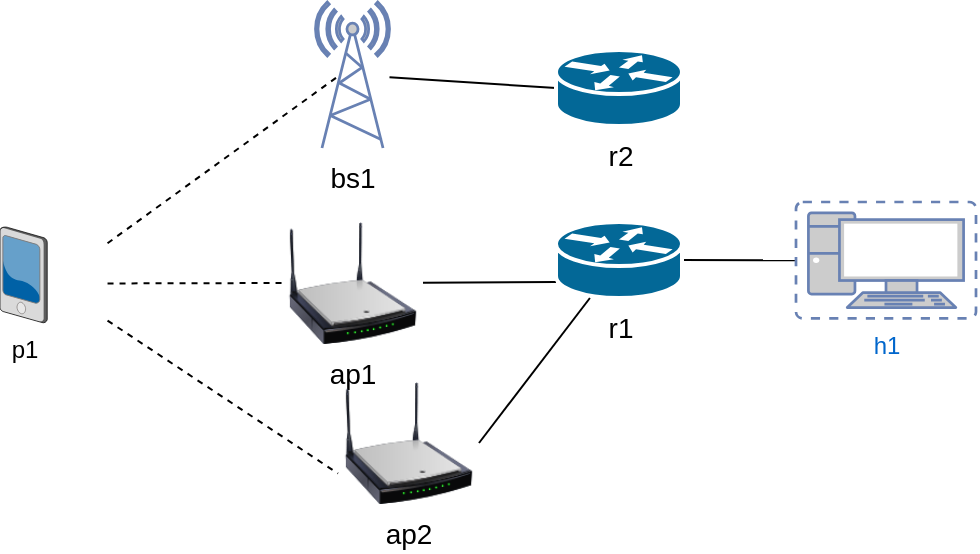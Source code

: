 <mxfile version="12.9.10" type="github" pages="4">
  <diagram id="WlhMQushrt4GDDDvZ9ph" name="功能验证_拓扑">
    <mxGraphModel dx="946" dy="467" grid="0" gridSize="10" guides="1" tooltips="1" connect="1" arrows="1" fold="1" page="1" pageScale="1" pageWidth="827" pageHeight="1169" math="0" shadow="0">
      <root>
        <mxCell id="0" />
        <mxCell id="1" parent="0" />
        <mxCell id="GtTl_xB2IYxBkrMz_1nD-1" style="edgeStyle=none;rounded=0;orthogonalLoop=1;jettySize=auto;html=1;endArrow=none;endFill=0;entryX=0;entryY=0.789;entryDx=0;entryDy=0;entryPerimeter=0;" edge="1" parent="1" source="GtTl_xB2IYxBkrMz_1nD-13" target="GtTl_xB2IYxBkrMz_1nD-15">
          <mxGeometry relative="1" as="geometry">
            <mxPoint x="390" y="300" as="sourcePoint" />
            <mxPoint x="456.24" y="252" as="targetPoint" />
          </mxGeometry>
        </mxCell>
        <mxCell id="GtTl_xB2IYxBkrMz_1nD-2" value="&lt;font style=&quot;font-size: 14px&quot; color=&quot;#000000&quot;&gt;bs1&lt;/font&gt;" style="fontColor=#0066CC;verticalAlign=top;verticalLabelPosition=bottom;labelPosition=center;align=center;html=1;outlineConnect=0;fillColor=#CCCCCC;strokeColor=#6881B3;gradientColor=none;gradientDirection=north;strokeWidth=2;shape=mxgraph.networks.radio_tower;" vertex="1" parent="1">
          <mxGeometry x="339.75" y="90" width="37" height="73" as="geometry" />
        </mxCell>
        <mxCell id="GtTl_xB2IYxBkrMz_1nD-7" style="edgeStyle=none;rounded=0;orthogonalLoop=1;jettySize=auto;html=1;endArrow=none;endFill=0;exitX=0;exitY=0.5;exitDx=0;exitDy=0;exitPerimeter=0;" edge="1" parent="1" target="GtTl_xB2IYxBkrMz_1nD-2" source="GtTl_xB2IYxBkrMz_1nD-23">
          <mxGeometry relative="1" as="geometry">
            <mxPoint x="400" y="160" as="targetPoint" />
            <mxPoint x="450" y="200" as="sourcePoint" />
          </mxGeometry>
        </mxCell>
        <mxCell id="GtTl_xB2IYxBkrMz_1nD-13" value="&lt;font style=&quot;font-size: 14px&quot;&gt;ap1&lt;/font&gt;" style="image;html=1;labelBackgroundColor=#ffffff;image=img/lib/clip_art/networking/Wireless_Router_N_128x128.png" vertex="1" parent="1">
          <mxGeometry x="323" y="200" width="70.5" height="61" as="geometry" />
        </mxCell>
        <mxCell id="GtTl_xB2IYxBkrMz_1nD-14" style="rounded=0;orthogonalLoop=1;jettySize=auto;html=1;entryX=0;entryY=0.5;entryDx=0;entryDy=0;entryPerimeter=0;strokeWidth=1;endArrow=none;endFill=0;exitX=1;exitY=0.5;exitDx=0;exitDy=0;exitPerimeter=0;" edge="1" parent="1" target="GtTl_xB2IYxBkrMz_1nD-16" source="GtTl_xB2IYxBkrMz_1nD-15">
          <mxGeometry relative="1" as="geometry">
            <mxPoint x="510" y="270" as="sourcePoint" />
          </mxGeometry>
        </mxCell>
        <mxCell id="GtTl_xB2IYxBkrMz_1nD-15" value="&lt;span style=&quot;font-size: 14px&quot;&gt;r1&lt;/span&gt;" style="shape=mxgraph.cisco.routers.router;html=1;dashed=0;fillColor=#036897;strokeColor=#ffffff;strokeWidth=2;verticalLabelPosition=bottom;verticalAlign=top" vertex="1" parent="1">
          <mxGeometry x="460" y="200" width="63" height="38" as="geometry" />
        </mxCell>
        <mxCell id="GtTl_xB2IYxBkrMz_1nD-16" value="h1" style="fontColor=#0066CC;verticalAlign=top;verticalLabelPosition=bottom;labelPosition=center;align=center;html=1;outlineConnect=0;fillColor=#CCCCCC;strokeColor=#6881B3;gradientColor=none;gradientDirection=north;strokeWidth=2;shape=mxgraph.networks.virtual_pc;" vertex="1" parent="1">
          <mxGeometry x="580" y="190" width="90" height="58.21" as="geometry" />
        </mxCell>
        <mxCell id="GtTl_xB2IYxBkrMz_1nD-18" value="" style="endArrow=none;html=1;entryX=0.33;entryY=0.5;entryDx=0;entryDy=0;entryPerimeter=0;dashed=1;" edge="1" parent="1" target="GtTl_xB2IYxBkrMz_1nD-2">
          <mxGeometry width="50" height="50" relative="1" as="geometry">
            <mxPoint x="235.77" y="210.609" as="sourcePoint" />
            <mxPoint x="220" y="130" as="targetPoint" />
          </mxGeometry>
        </mxCell>
        <mxCell id="GtTl_xB2IYxBkrMz_1nD-19" value="" style="endArrow=none;html=1;entryX=0;entryY=0.5;entryDx=0;entryDy=0;dashed=1;" edge="1" parent="1" target="GtTl_xB2IYxBkrMz_1nD-13">
          <mxGeometry width="50" height="50" relative="1" as="geometry">
            <mxPoint x="235.77" y="230.724" as="sourcePoint" />
            <mxPoint x="345.21" y="156.5" as="targetPoint" />
          </mxGeometry>
        </mxCell>
        <mxCell id="GtTl_xB2IYxBkrMz_1nD-20" value="&lt;font style=&quot;font-size: 14px&quot;&gt;ap2&lt;/font&gt;" style="image;html=1;labelBackgroundColor=#ffffff;image=img/lib/clip_art/networking/Wireless_Router_N_128x128.png" vertex="1" parent="1">
          <mxGeometry x="351" y="280" width="70.5" height="61" as="geometry" />
        </mxCell>
        <mxCell id="GtTl_xB2IYxBkrMz_1nD-21" value="" style="endArrow=none;html=1;dashed=1;entryX=0;entryY=0.75;entryDx=0;entryDy=0;" edge="1" parent="1" target="GtTl_xB2IYxBkrMz_1nD-20">
          <mxGeometry width="50" height="50" relative="1" as="geometry">
            <mxPoint x="235.77" y="249.296" as="sourcePoint" />
            <mxPoint x="316.25" y="270.5" as="targetPoint" />
          </mxGeometry>
        </mxCell>
        <mxCell id="GtTl_xB2IYxBkrMz_1nD-22" value="" style="endArrow=none;html=1;exitX=1;exitY=0.5;exitDx=0;exitDy=0;" edge="1" parent="1" source="GtTl_xB2IYxBkrMz_1nD-20" target="GtTl_xB2IYxBkrMz_1nD-15">
          <mxGeometry width="50" height="50" relative="1" as="geometry">
            <mxPoint x="440" y="340" as="sourcePoint" />
            <mxPoint x="490" y="290" as="targetPoint" />
          </mxGeometry>
        </mxCell>
        <mxCell id="GtTl_xB2IYxBkrMz_1nD-23" value="&lt;span style=&quot;font-size: 14px&quot;&gt;r2&lt;/span&gt;" style="shape=mxgraph.cisco.routers.router;html=1;dashed=0;fillColor=#036897;strokeColor=#ffffff;strokeWidth=2;verticalLabelPosition=bottom;verticalAlign=top" vertex="1" parent="1">
          <mxGeometry x="460" y="114" width="63" height="38" as="geometry" />
        </mxCell>
        <mxCell id="gSzLC6qSZZE20J0BhAOG-1" value="p1" style="verticalLabelPosition=bottom;aspect=fixed;html=1;verticalAlign=top;strokeColor=none;align=center;outlineConnect=0;shape=mxgraph.citrix.pda;" vertex="1" parent="1">
          <mxGeometry x="182" y="202.42" width="23.62" height="48.04" as="geometry" />
        </mxCell>
      </root>
    </mxGraphModel>
  </diagram>
  <diagram id="4Skq3YghH9AyFSyC5aOX" name="典型案例分析">
    <mxGraphModel dx="946" dy="467" grid="0" gridSize="10" guides="1" tooltips="1" connect="1" arrows="1" fold="1" page="1" pageScale="1" pageWidth="827" pageHeight="1169" math="0" shadow="0">
      <root>
        <mxCell id="0fj_DrqJSkPKNxUSJ2uL-0" />
        <mxCell id="0fj_DrqJSkPKNxUSJ2uL-1" parent="0fj_DrqJSkPKNxUSJ2uL-0" />
        <mxCell id="NDfAUJzYUlQAIVKGV1vW-9" value="" style="ellipse;whiteSpace=wrap;html=1;fillColor=#d5e8d4;strokeColor=#82b366;" vertex="1" parent="0fj_DrqJSkPKNxUSJ2uL-1">
          <mxGeometry x="145" y="72.06" width="400" height="330" as="geometry" />
        </mxCell>
        <mxCell id="NDfAUJzYUlQAIVKGV1vW-8" value="" style="ellipse;whiteSpace=wrap;html=1;fillColor=#dae8fc;strokeColor=#6c8ebf;" vertex="1" parent="0fj_DrqJSkPKNxUSJ2uL-1">
          <mxGeometry x="210" y="210" width="270" height="180" as="geometry" />
        </mxCell>
        <mxCell id="0fj_DrqJSkPKNxUSJ2uL-3" value="&lt;font style=&quot;font-size: 14px&quot; color=&quot;#000000&quot;&gt;bs1&lt;/font&gt;" style="fontColor=#0066CC;verticalAlign=top;verticalLabelPosition=bottom;labelPosition=center;align=center;html=1;outlineConnect=0;fillColor=#CCCCCC;strokeColor=#6881B3;gradientColor=none;gradientDirection=north;strokeWidth=2;shape=mxgraph.networks.radio_tower;" vertex="1" parent="0fj_DrqJSkPKNxUSJ2uL-1">
          <mxGeometry x="339.75" y="90" width="37" height="73" as="geometry" />
        </mxCell>
        <mxCell id="0fj_DrqJSkPKNxUSJ2uL-4" value="" style="verticalLabelPosition=bottom;aspect=fixed;html=1;verticalAlign=top;strokeColor=none;align=center;outlineConnect=0;shape=mxgraph.citrix.laptop_2;" vertex="1" parent="0fj_DrqJSkPKNxUSJ2uL-1">
          <mxGeometry x="268.46" y="339.71" width="55.77" height="41.59" as="geometry" />
        </mxCell>
        <mxCell id="0fj_DrqJSkPKNxUSJ2uL-5" style="edgeStyle=none;rounded=0;orthogonalLoop=1;jettySize=auto;html=1;endArrow=none;endFill=0;exitX=0;exitY=0.5;exitDx=0;exitDy=0;exitPerimeter=0;" edge="1" parent="0fj_DrqJSkPKNxUSJ2uL-1" source="0fj_DrqJSkPKNxUSJ2uL-15" target="0fj_DrqJSkPKNxUSJ2uL-3">
          <mxGeometry relative="1" as="geometry">
            <mxPoint x="400" y="160" as="targetPoint" />
            <mxPoint x="450" y="200" as="sourcePoint" />
          </mxGeometry>
        </mxCell>
        <mxCell id="0fj_DrqJSkPKNxUSJ2uL-18" style="edgeStyle=none;rounded=0;orthogonalLoop=1;jettySize=auto;html=1;exitX=0.88;exitY=0.1;exitDx=0;exitDy=0;exitPerimeter=0;entryX=0.12;entryY=0.9;entryDx=0;entryDy=0;entryPerimeter=0;endArrow=none;endFill=0;" edge="1" parent="0fj_DrqJSkPKNxUSJ2uL-1" source="0fj_DrqJSkPKNxUSJ2uL-8" target="0fj_DrqJSkPKNxUSJ2uL-16">
          <mxGeometry relative="1" as="geometry" />
        </mxCell>
        <mxCell id="0fj_DrqJSkPKNxUSJ2uL-8" value="&lt;span style=&quot;font-size: 14px&quot;&gt;r1&lt;/span&gt;" style="shape=mxgraph.cisco.routers.router;html=1;dashed=0;fillColor=#036897;strokeColor=#ffffff;strokeWidth=2;verticalLabelPosition=bottom;verticalAlign=top" vertex="1" parent="0fj_DrqJSkPKNxUSJ2uL-1">
          <mxGeometry x="567" y="196.99" width="63" height="38" as="geometry" />
        </mxCell>
        <mxCell id="0fj_DrqJSkPKNxUSJ2uL-12" value="&lt;font style=&quot;font-size: 14px&quot;&gt;ap1&lt;/font&gt;" style="image;html=1;labelBackgroundColor=#ffffff;image=img/lib/clip_art/networking/Wireless_Router_N_128x128.png" vertex="1" parent="0fj_DrqJSkPKNxUSJ2uL-1">
          <mxGeometry x="398" y="247.85" width="70.5" height="61" as="geometry" />
        </mxCell>
        <mxCell id="0fj_DrqJSkPKNxUSJ2uL-14" value="" style="endArrow=none;html=1;exitX=1;exitY=0.5;exitDx=0;exitDy=0;" edge="1" parent="0fj_DrqJSkPKNxUSJ2uL-1" source="0fj_DrqJSkPKNxUSJ2uL-12" target="0fj_DrqJSkPKNxUSJ2uL-8">
          <mxGeometry width="50" height="50" relative="1" as="geometry">
            <mxPoint x="440" y="340" as="sourcePoint" />
            <mxPoint x="490" y="290" as="targetPoint" />
          </mxGeometry>
        </mxCell>
        <mxCell id="0fj_DrqJSkPKNxUSJ2uL-17" style="rounded=0;orthogonalLoop=1;jettySize=auto;html=1;exitX=1;exitY=0.5;exitDx=0;exitDy=0;exitPerimeter=0;entryX=0;entryY=0.5;entryDx=0;entryDy=0;entryPerimeter=0;endArrow=none;endFill=0;" edge="1" parent="0fj_DrqJSkPKNxUSJ2uL-1" source="0fj_DrqJSkPKNxUSJ2uL-15" target="0fj_DrqJSkPKNxUSJ2uL-16">
          <mxGeometry relative="1" as="geometry" />
        </mxCell>
        <mxCell id="0fj_DrqJSkPKNxUSJ2uL-15" value="&lt;span style=&quot;font-size: 14px&quot;&gt;r2&lt;/span&gt;" style="shape=mxgraph.cisco.routers.router;html=1;dashed=0;fillColor=#036897;strokeColor=#ffffff;strokeWidth=2;verticalLabelPosition=bottom;verticalAlign=top" vertex="1" parent="0fj_DrqJSkPKNxUSJ2uL-1">
          <mxGeometry x="530" y="107.5" width="63" height="38" as="geometry" />
        </mxCell>
        <mxCell id="0fj_DrqJSkPKNxUSJ2uL-25" style="edgeStyle=none;rounded=0;orthogonalLoop=1;jettySize=auto;html=1;exitX=1;exitY=0.5;exitDx=0;exitDy=0;exitPerimeter=0;entryX=0;entryY=0.607;entryDx=0;entryDy=0;entryPerimeter=0;endArrow=none;endFill=0;" edge="1" parent="0fj_DrqJSkPKNxUSJ2uL-1" source="0fj_DrqJSkPKNxUSJ2uL-16" target="0fj_DrqJSkPKNxUSJ2uL-24">
          <mxGeometry relative="1" as="geometry" />
        </mxCell>
        <mxCell id="0fj_DrqJSkPKNxUSJ2uL-16" value="&lt;span style=&quot;font-size: 14px&quot;&gt;r3&lt;/span&gt;" style="shape=mxgraph.cisco.routers.router;html=1;dashed=0;fillColor=#036897;strokeColor=#ffffff;strokeWidth=2;verticalLabelPosition=bottom;verticalAlign=top" vertex="1" parent="0fj_DrqJSkPKNxUSJ2uL-1">
          <mxGeometry x="630" y="126.99" width="63" height="38" as="geometry" />
        </mxCell>
        <mxCell id="0fj_DrqJSkPKNxUSJ2uL-24" value="h1" style="points=[];aspect=fixed;html=1;align=center;shadow=0;dashed=0;image;image=img/lib/allied_telesis/computer_and_terminals/Server_Desktop.svg;rounded=0;strokeColor=#000000;fillColor=none;gradientColor=none;" vertex="1" parent="0fj_DrqJSkPKNxUSJ2uL-1">
          <mxGeometry x="740" y="96.99" width="62.3" height="78.98" as="geometry" />
        </mxCell>
        <mxCell id="NDfAUJzYUlQAIVKGV1vW-4" value="l1" style="verticalLabelPosition=bottom;aspect=fixed;html=1;verticalAlign=top;strokeColor=none;align=center;outlineConnect=0;shape=mxgraph.citrix.laptop_2;" vertex="1" parent="0fj_DrqJSkPKNxUSJ2uL-1">
          <mxGeometry x="317.11" y="308.85" width="55.77" height="41.59" as="geometry" />
        </mxCell>
        <mxCell id="NDfAUJzYUlQAIVKGV1vW-10" value="&lt;font style=&quot;font-size: 14px&quot;&gt;ap1覆盖范围&lt;/font&gt;" style="text;html=1;align=center;verticalAlign=middle;resizable=0;points=[];autosize=1;" vertex="1" parent="0fj_DrqJSkPKNxUSJ2uL-1">
          <mxGeometry x="350.75" y="232" width="89" height="19" as="geometry" />
        </mxCell>
        <mxCell id="NDfAUJzYUlQAIVKGV1vW-11" value="&lt;font style=&quot;font-size: 14px&quot;&gt;bs1覆盖范围&lt;/font&gt;" style="text;html=1;align=center;verticalAlign=middle;resizable=0;points=[];autosize=1;" vertex="1" parent="0fj_DrqJSkPKNxUSJ2uL-1">
          <mxGeometry x="229" y="105" width="89" height="19" as="geometry" />
        </mxCell>
        <mxCell id="dbewegpJFbRYb2aL7lZ2-0" value="" style="html=1;outlineConnect=0;fillColor=#fff2cc;strokeColor=#d6b656;gradientDirection=north;strokeWidth=2;shape=mxgraph.networks.comm_link_edge;html=1;endArrow=none;endFill=0;" edge="1" parent="0fj_DrqJSkPKNxUSJ2uL-1">
          <mxGeometry width="100" height="100" relative="1" as="geometry">
            <mxPoint x="330" y="302.84" as="sourcePoint" />
            <mxPoint x="400" y="272.84" as="targetPoint" />
            <Array as="points">
              <mxPoint x="481" y="272.84" />
            </Array>
          </mxGeometry>
        </mxCell>
        <mxCell id="jobPoXkWMVx1p8veHfGL-6" value="" style="group" vertex="1" connectable="0" parent="0fj_DrqJSkPKNxUSJ2uL-1">
          <mxGeometry x="241" y="220" width="97" height="99" as="geometry" />
        </mxCell>
        <mxCell id="jobPoXkWMVx1p8veHfGL-0" value="" style="verticalLabelPosition=bottom;aspect=fixed;html=1;verticalAlign=top;strokeColor=none;align=center;outlineConnect=0;shape=mxgraph.citrix.pda;" vertex="1" parent="jobPoXkWMVx1p8veHfGL-6">
          <mxGeometry x="22.41" y="1.512" width="19.626" height="39.907" as="geometry" />
        </mxCell>
        <mxCell id="jobPoXkWMVx1p8veHfGL-1" value="" style="verticalLabelPosition=bottom;aspect=fixed;html=1;verticalAlign=top;strokeColor=none;align=center;outlineConnect=0;shape=mxgraph.citrix.pda;" vertex="1" parent="jobPoXkWMVx1p8veHfGL-6">
          <mxGeometry x="59.472" y="57.817" width="19.626" height="39.907" as="geometry" />
        </mxCell>
        <mxCell id="jobPoXkWMVx1p8veHfGL-2" value="" style="verticalLabelPosition=bottom;aspect=fixed;html=1;verticalAlign=top;strokeColor=none;align=center;outlineConnect=0;shape=mxgraph.citrix.pda;" vertex="1" parent="jobPoXkWMVx1p8veHfGL-6">
          <mxGeometry y="36.131" width="19.626" height="39.907" as="geometry" />
        </mxCell>
        <mxCell id="jobPoXkWMVx1p8veHfGL-3" value="" style="verticalLabelPosition=bottom;aspect=fixed;html=1;verticalAlign=top;strokeColor=none;align=center;outlineConnect=0;shape=mxgraph.citrix.pda;" vertex="1" parent="jobPoXkWMVx1p8veHfGL-6">
          <mxGeometry x="57.748" width="19.626" height="39.907" as="geometry" />
        </mxCell>
        <mxCell id="jobPoXkWMVx1p8veHfGL-4" value="" style="verticalLabelPosition=bottom;aspect=fixed;html=1;verticalAlign=top;strokeColor=none;align=center;outlineConnect=0;shape=mxgraph.citrix.pda;" vertex="1" parent="jobPoXkWMVx1p8veHfGL-6">
          <mxGeometry x="77.374" y="21.615" width="19.626" height="39.907" as="geometry" />
        </mxCell>
        <mxCell id="jobPoXkWMVx1p8veHfGL-5" value="" style="verticalLabelPosition=bottom;aspect=fixed;html=1;verticalAlign=top;strokeColor=none;align=center;outlineConnect=0;shape=mxgraph.citrix.pda;" vertex="1" parent="jobPoXkWMVx1p8veHfGL-6">
          <mxGeometry x="35.339" y="34.619" width="19.626" height="39.907" as="geometry" />
        </mxCell>
      </root>
    </mxGraphModel>
  </diagram>
  <diagram id="ebVaDeRC8PUv4hWQNQaK" name="Page-3">
    <mxGraphModel dx="946" dy="467" grid="0" gridSize="10" guides="1" tooltips="1" connect="1" arrows="1" fold="1" page="1" pageScale="1" pageWidth="827" pageHeight="1169" math="0" shadow="0">
      <root>
        <mxCell id="Hca61ssWEQRVlNue1Zrp-0" />
        <mxCell id="Hca61ssWEQRVlNue1Zrp-1" parent="Hca61ssWEQRVlNue1Zrp-0" />
        <mxCell id="Hca61ssWEQRVlNue1Zrp-7" style="edgeStyle=none;rounded=0;orthogonalLoop=1;jettySize=auto;html=1;exitX=1;exitY=0.5;exitDx=0;exitDy=0;exitPerimeter=0;entryX=0.016;entryY=0.646;entryDx=0;entryDy=0;entryPerimeter=0;endArrow=none;endFill=0;" edge="1" parent="Hca61ssWEQRVlNue1Zrp-1" source="Hca61ssWEQRVlNue1Zrp-8" target="Hca61ssWEQRVlNue1Zrp-15">
          <mxGeometry relative="1" as="geometry">
            <mxPoint x="630" y="145.99" as="targetPoint" />
          </mxGeometry>
        </mxCell>
        <mxCell id="Hca61ssWEQRVlNue1Zrp-8" value="&lt;span style=&quot;font-size: 14px&quot;&gt;r1&lt;/span&gt;" style="shape=mxgraph.cisco.routers.router;html=1;dashed=0;fillColor=#036897;strokeColor=#ffffff;strokeWidth=2;verticalLabelPosition=bottom;verticalAlign=top" vertex="1" parent="Hca61ssWEQRVlNue1Zrp-1">
          <mxGeometry x="500" y="126.99" width="63" height="38" as="geometry" />
        </mxCell>
        <mxCell id="Hca61ssWEQRVlNue1Zrp-9" value="&lt;font style=&quot;font-size: 14px&quot;&gt;ap1&lt;/font&gt;" style="image;html=1;labelBackgroundColor=#ffffff;image=img/lib/clip_art/networking/Wireless_Router_N_128x128.png" vertex="1" parent="Hca61ssWEQRVlNue1Zrp-1">
          <mxGeometry x="390" y="115.49" width="70.5" height="61" as="geometry" />
        </mxCell>
        <mxCell id="Hca61ssWEQRVlNue1Zrp-10" value="" style="endArrow=none;html=1;exitX=1;exitY=0.5;exitDx=0;exitDy=0;" edge="1" parent="Hca61ssWEQRVlNue1Zrp-1" source="Hca61ssWEQRVlNue1Zrp-9" target="Hca61ssWEQRVlNue1Zrp-8">
          <mxGeometry width="50" height="50" relative="1" as="geometry">
            <mxPoint x="440" y="340" as="sourcePoint" />
            <mxPoint x="490" y="290" as="targetPoint" />
          </mxGeometry>
        </mxCell>
        <mxCell id="Hca61ssWEQRVlNue1Zrp-15" value="h1" style="points=[];aspect=fixed;html=1;align=center;shadow=0;dashed=0;image;image=img/lib/allied_telesis/computer_and_terminals/Server_Desktop.svg;rounded=0;strokeColor=#000000;fillColor=none;gradientColor=none;" vertex="1" parent="Hca61ssWEQRVlNue1Zrp-1">
          <mxGeometry x="644" y="95" width="62.3" height="78.98" as="geometry" />
        </mxCell>
        <mxCell id="Hca61ssWEQRVlNue1Zrp-25" value="" style="html=1;outlineConnect=0;fillColor=#fff2cc;strokeColor=#d6b656;gradientDirection=north;strokeWidth=2;shape=mxgraph.networks.comm_link_edge;html=1;endArrow=none;endFill=0;" edge="1" parent="Hca61ssWEQRVlNue1Zrp-1">
          <mxGeometry width="100" height="100" relative="1" as="geometry">
            <mxPoint x="310" y="180.0" as="sourcePoint" />
            <mxPoint x="380" y="150.0" as="targetPoint" />
            <Array as="points" />
          </mxGeometry>
        </mxCell>
        <mxCell id="ePXItKQwDVMoxWzTYv0f-0" value="l1" style="verticalLabelPosition=bottom;aspect=fixed;html=1;verticalAlign=top;strokeColor=none;align=center;outlineConnect=0;shape=mxgraph.citrix.laptop_2;" vertex="1" parent="Hca61ssWEQRVlNue1Zrp-1">
          <mxGeometry x="243" y="129" width="55.77" height="41.59" as="geometry" />
        </mxCell>
      </root>
    </mxGraphModel>
  </diagram>
  <diagram id="AMV5YD7Wk3DPAyaryHjs" name="案例2_无线网卡监听">
    <mxGraphModel dx="946" dy="467" grid="0" gridSize="10" guides="1" tooltips="1" connect="1" arrows="1" fold="1" page="1" pageScale="1" pageWidth="827" pageHeight="1169" math="0" shadow="0">
      <root>
        <mxCell id="DMkWjT19_F2qcV1ZfrG8-0" />
        <mxCell id="DMkWjT19_F2qcV1ZfrG8-1" parent="DMkWjT19_F2qcV1ZfrG8-0" />
        <mxCell id="hhyAbjR_maK3GJlDOYh0-0" value="" style="ellipse;whiteSpace=wrap;html=1;fillColor=#dae8fc;strokeColor=#6c8ebf;" vertex="1" parent="DMkWjT19_F2qcV1ZfrG8-1">
          <mxGeometry x="210" y="210" width="270" height="180" as="geometry" />
        </mxCell>
        <mxCell id="hhyAbjR_maK3GJlDOYh0-1" value="" style="verticalLabelPosition=bottom;aspect=fixed;html=1;verticalAlign=top;strokeColor=none;align=center;outlineConnect=0;shape=mxgraph.citrix.laptop_2;" vertex="1" parent="DMkWjT19_F2qcV1ZfrG8-1">
          <mxGeometry x="230.0" y="308.85" width="55.77" height="41.59" as="geometry" />
        </mxCell>
        <mxCell id="hhyAbjR_maK3GJlDOYh0-2" value="&lt;font style=&quot;font-size: 14px&quot;&gt;ap1&lt;/font&gt;" style="image;html=1;labelBackgroundColor=#ffffff;image=img/lib/clip_art/networking/Wireless_Router_N_128x128.png" vertex="1" parent="DMkWjT19_F2qcV1ZfrG8-1">
          <mxGeometry x="398" y="247.85" width="70.5" height="61" as="geometry" />
        </mxCell>
        <mxCell id="hhyAbjR_maK3GJlDOYh0-3" value="l1" style="verticalLabelPosition=bottom;aspect=fixed;html=1;verticalAlign=top;strokeColor=none;align=center;outlineConnect=0;shape=mxgraph.citrix.laptop_2;" vertex="1" parent="DMkWjT19_F2qcV1ZfrG8-1">
          <mxGeometry x="317.12" y="330" width="55.77" height="41.59" as="geometry" />
        </mxCell>
        <mxCell id="hhyAbjR_maK3GJlDOYh0-4" value="&lt;font style=&quot;font-size: 14px&quot;&gt;ap1覆盖范围&lt;/font&gt;" style="text;html=1;align=center;verticalAlign=middle;resizable=0;points=[];autosize=1;" vertex="1" parent="DMkWjT19_F2qcV1ZfrG8-1">
          <mxGeometry x="350.75" y="232" width="89" height="19" as="geometry" />
        </mxCell>
        <mxCell id="hhyAbjR_maK3GJlDOYh0-5" value="" style="html=1;outlineConnect=0;fillColor=#fff2cc;strokeColor=#d6b656;gradientDirection=north;strokeWidth=2;shape=mxgraph.networks.comm_link_edge;html=1;endArrow=none;endFill=0;" edge="1" parent="DMkWjT19_F2qcV1ZfrG8-1">
          <mxGeometry width="100" height="100" relative="1" as="geometry">
            <mxPoint x="330" y="302.84" as="sourcePoint" />
            <mxPoint x="400" y="272.84" as="targetPoint" />
            <Array as="points">
              <mxPoint x="481" y="272.84" />
            </Array>
          </mxGeometry>
        </mxCell>
        <mxCell id="hhyAbjR_maK3GJlDOYh0-6" value="" style="group" vertex="1" connectable="0" parent="DMkWjT19_F2qcV1ZfrG8-1">
          <mxGeometry x="241" y="220" width="97" height="99" as="geometry" />
        </mxCell>
        <mxCell id="hhyAbjR_maK3GJlDOYh0-7" value="" style="verticalLabelPosition=bottom;aspect=fixed;html=1;verticalAlign=top;strokeColor=none;align=center;outlineConnect=0;shape=mxgraph.citrix.pda;" vertex="1" parent="hhyAbjR_maK3GJlDOYh0-6">
          <mxGeometry x="22.41" y="1.512" width="19.626" height="39.907" as="geometry" />
        </mxCell>
        <mxCell id="hhyAbjR_maK3GJlDOYh0-8" value="" style="verticalLabelPosition=bottom;aspect=fixed;html=1;verticalAlign=top;strokeColor=none;align=center;outlineConnect=0;shape=mxgraph.citrix.pda;" vertex="1" parent="hhyAbjR_maK3GJlDOYh0-6">
          <mxGeometry x="59.472" y="57.817" width="19.626" height="39.907" as="geometry" />
        </mxCell>
        <mxCell id="hhyAbjR_maK3GJlDOYh0-9" value="" style="verticalLabelPosition=bottom;aspect=fixed;html=1;verticalAlign=top;strokeColor=none;align=center;outlineConnect=0;shape=mxgraph.citrix.pda;" vertex="1" parent="hhyAbjR_maK3GJlDOYh0-6">
          <mxGeometry y="36.131" width="19.626" height="39.907" as="geometry" />
        </mxCell>
        <mxCell id="hhyAbjR_maK3GJlDOYh0-10" value="" style="verticalLabelPosition=bottom;aspect=fixed;html=1;verticalAlign=top;strokeColor=none;align=center;outlineConnect=0;shape=mxgraph.citrix.pda;" vertex="1" parent="hhyAbjR_maK3GJlDOYh0-6">
          <mxGeometry x="57.748" width="19.626" height="39.907" as="geometry" />
        </mxCell>
        <mxCell id="hhyAbjR_maK3GJlDOYh0-11" value="" style="verticalLabelPosition=bottom;aspect=fixed;html=1;verticalAlign=top;strokeColor=none;align=center;outlineConnect=0;shape=mxgraph.citrix.pda;" vertex="1" parent="hhyAbjR_maK3GJlDOYh0-6">
          <mxGeometry x="77.374" y="21.615" width="19.626" height="39.907" as="geometry" />
        </mxCell>
        <mxCell id="hhyAbjR_maK3GJlDOYh0-12" value="" style="verticalLabelPosition=bottom;aspect=fixed;html=1;verticalAlign=top;strokeColor=none;align=center;outlineConnect=0;shape=mxgraph.citrix.pda;" vertex="1" parent="hhyAbjR_maK3GJlDOYh0-6">
          <mxGeometry x="35.339" y="34.619" width="19.626" height="39.907" as="geometry" />
        </mxCell>
        <mxCell id="njA7HDfUYiB9-IStHmZL-0" style="edgeStyle=none;rounded=0;orthogonalLoop=1;jettySize=auto;html=1;entryX=0;entryY=0.5;entryDx=0;entryDy=0;entryPerimeter=0;endArrow=none;endFill=0;" edge="1" parent="DMkWjT19_F2qcV1ZfrG8-1" source="hhyAbjR_maK3GJlDOYh0-2" target="njA7HDfUYiB9-IStHmZL-4">
          <mxGeometry relative="1" as="geometry">
            <mxPoint x="555.44" y="273.8" as="sourcePoint" />
          </mxGeometry>
        </mxCell>
        <mxCell id="njA7HDfUYiB9-IStHmZL-3" style="edgeStyle=none;rounded=0;orthogonalLoop=1;jettySize=auto;html=1;exitX=1;exitY=0.5;exitDx=0;exitDy=0;exitPerimeter=0;entryX=0;entryY=0.607;entryDx=0;entryDy=0;entryPerimeter=0;endArrow=none;endFill=0;" edge="1" parent="DMkWjT19_F2qcV1ZfrG8-1" source="njA7HDfUYiB9-IStHmZL-4" target="njA7HDfUYiB9-IStHmZL-5">
          <mxGeometry relative="1" as="geometry" />
        </mxCell>
        <mxCell id="njA7HDfUYiB9-IStHmZL-4" value="&lt;span style=&quot;font-size: 14px&quot;&gt;r3&lt;/span&gt;" style="shape=mxgraph.cisco.routers.router;html=1;dashed=0;fillColor=#036897;strokeColor=#ffffff;strokeWidth=2;verticalLabelPosition=bottom;verticalAlign=top" vertex="1" parent="DMkWjT19_F2qcV1ZfrG8-1">
          <mxGeometry x="530" y="247.85" width="63" height="38" as="geometry" />
        </mxCell>
        <mxCell id="njA7HDfUYiB9-IStHmZL-5" value="h1" style="points=[];aspect=fixed;html=1;align=center;shadow=0;dashed=0;image;image=img/lib/allied_telesis/computer_and_terminals/Server_Desktop.svg;rounded=0;strokeColor=#000000;fillColor=none;gradientColor=none;" vertex="1" parent="DMkWjT19_F2qcV1ZfrG8-1">
          <mxGeometry x="660" y="229.87" width="62.3" height="78.98" as="geometry" />
        </mxCell>
      </root>
    </mxGraphModel>
  </diagram>
</mxfile>
